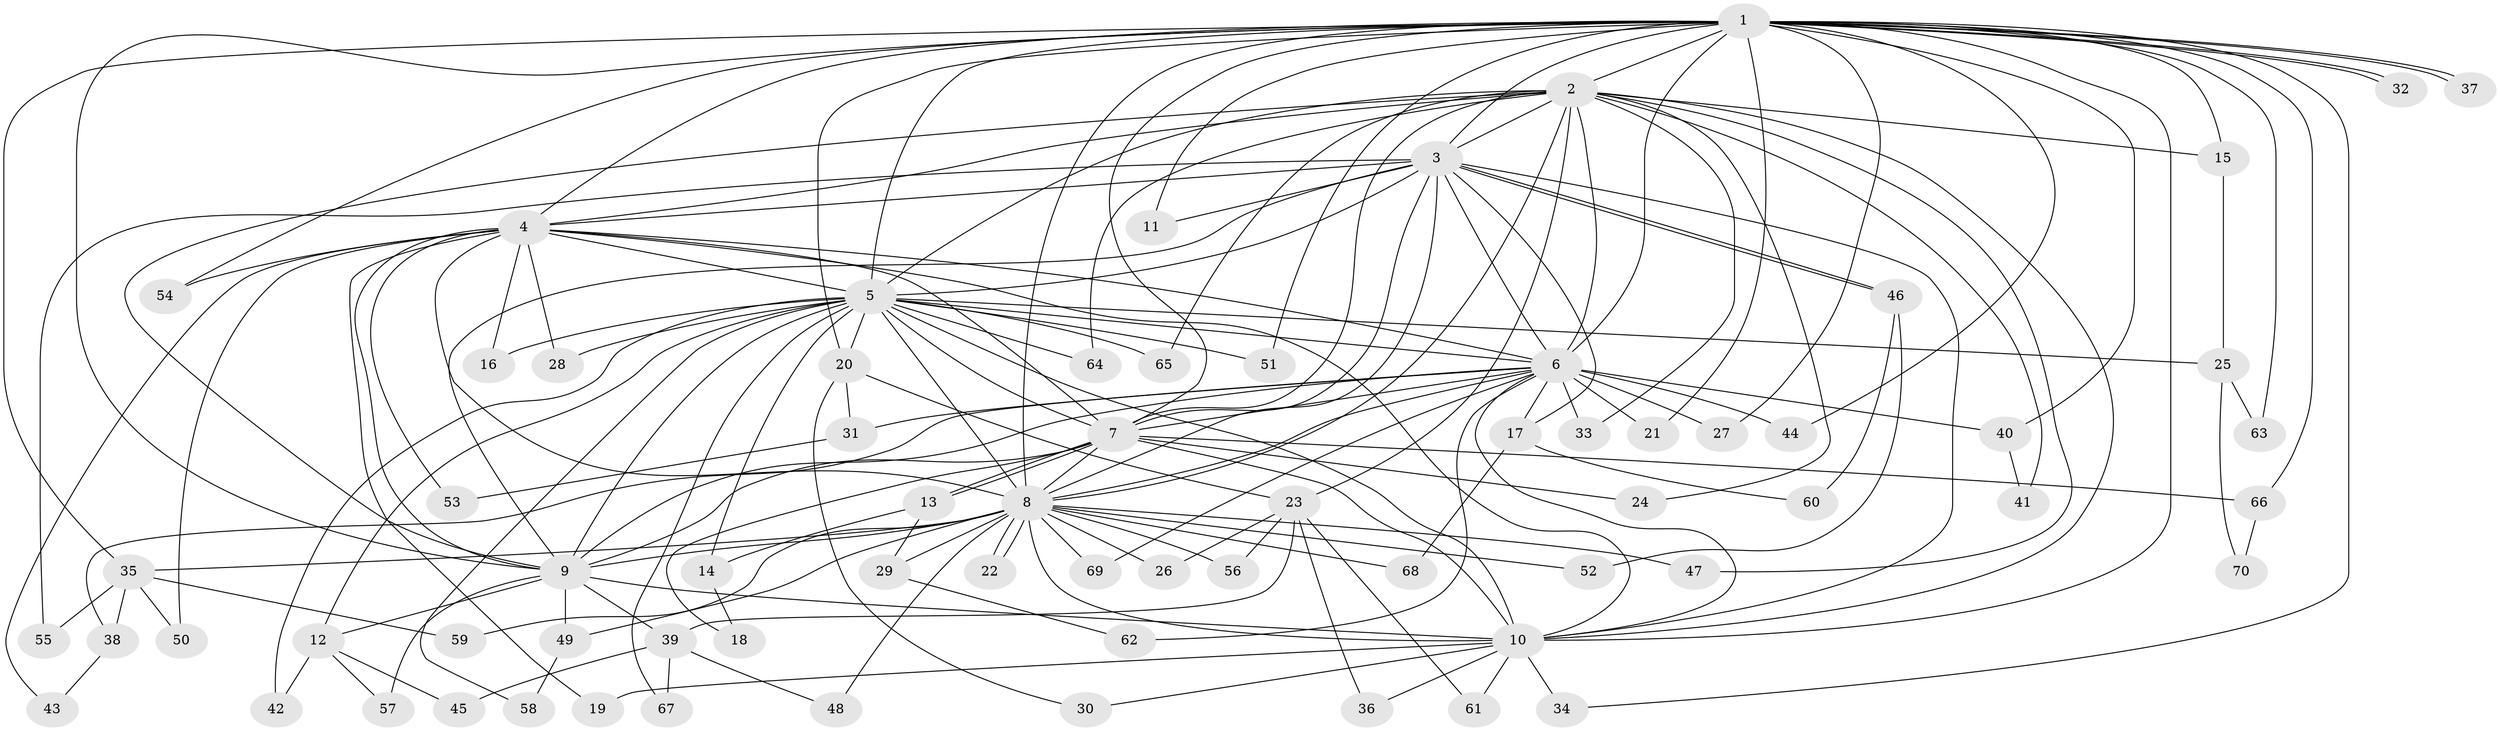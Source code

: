 // Generated by graph-tools (version 1.1) at 2025/13/03/09/25 04:13:40]
// undirected, 70 vertices, 165 edges
graph export_dot {
graph [start="1"]
  node [color=gray90,style=filled];
  1;
  2;
  3;
  4;
  5;
  6;
  7;
  8;
  9;
  10;
  11;
  12;
  13;
  14;
  15;
  16;
  17;
  18;
  19;
  20;
  21;
  22;
  23;
  24;
  25;
  26;
  27;
  28;
  29;
  30;
  31;
  32;
  33;
  34;
  35;
  36;
  37;
  38;
  39;
  40;
  41;
  42;
  43;
  44;
  45;
  46;
  47;
  48;
  49;
  50;
  51;
  52;
  53;
  54;
  55;
  56;
  57;
  58;
  59;
  60;
  61;
  62;
  63;
  64;
  65;
  66;
  67;
  68;
  69;
  70;
  1 -- 2;
  1 -- 3;
  1 -- 4;
  1 -- 5;
  1 -- 6;
  1 -- 7;
  1 -- 8;
  1 -- 9;
  1 -- 10;
  1 -- 11;
  1 -- 15;
  1 -- 20;
  1 -- 21;
  1 -- 27;
  1 -- 32;
  1 -- 32;
  1 -- 34;
  1 -- 35;
  1 -- 37;
  1 -- 37;
  1 -- 40;
  1 -- 44;
  1 -- 51;
  1 -- 54;
  1 -- 63;
  1 -- 66;
  2 -- 3;
  2 -- 4;
  2 -- 5;
  2 -- 6;
  2 -- 7;
  2 -- 8;
  2 -- 9;
  2 -- 10;
  2 -- 15;
  2 -- 23;
  2 -- 24;
  2 -- 33;
  2 -- 41;
  2 -- 47;
  2 -- 64;
  2 -- 65;
  3 -- 4;
  3 -- 5;
  3 -- 6;
  3 -- 7;
  3 -- 8;
  3 -- 9;
  3 -- 10;
  3 -- 11;
  3 -- 17;
  3 -- 46;
  3 -- 46;
  3 -- 55;
  4 -- 5;
  4 -- 6;
  4 -- 7;
  4 -- 8;
  4 -- 9;
  4 -- 10;
  4 -- 16;
  4 -- 19;
  4 -- 28;
  4 -- 43;
  4 -- 50;
  4 -- 53;
  4 -- 54;
  5 -- 6;
  5 -- 7;
  5 -- 8;
  5 -- 9;
  5 -- 10;
  5 -- 12;
  5 -- 14;
  5 -- 16;
  5 -- 20;
  5 -- 25;
  5 -- 28;
  5 -- 42;
  5 -- 51;
  5 -- 58;
  5 -- 64;
  5 -- 65;
  5 -- 67;
  6 -- 7;
  6 -- 8;
  6 -- 9;
  6 -- 10;
  6 -- 17;
  6 -- 21;
  6 -- 27;
  6 -- 31;
  6 -- 33;
  6 -- 38;
  6 -- 40;
  6 -- 44;
  6 -- 62;
  6 -- 69;
  7 -- 8;
  7 -- 9;
  7 -- 10;
  7 -- 13;
  7 -- 13;
  7 -- 18;
  7 -- 24;
  7 -- 66;
  8 -- 9;
  8 -- 10;
  8 -- 22;
  8 -- 22;
  8 -- 26;
  8 -- 29;
  8 -- 35;
  8 -- 47;
  8 -- 48;
  8 -- 49;
  8 -- 52;
  8 -- 56;
  8 -- 59;
  8 -- 68;
  8 -- 69;
  9 -- 10;
  9 -- 12;
  9 -- 39;
  9 -- 49;
  9 -- 57;
  10 -- 19;
  10 -- 30;
  10 -- 34;
  10 -- 36;
  10 -- 61;
  12 -- 42;
  12 -- 45;
  12 -- 57;
  13 -- 14;
  13 -- 29;
  14 -- 18;
  15 -- 25;
  17 -- 60;
  17 -- 68;
  20 -- 23;
  20 -- 30;
  20 -- 31;
  23 -- 26;
  23 -- 36;
  23 -- 39;
  23 -- 56;
  23 -- 61;
  25 -- 63;
  25 -- 70;
  29 -- 62;
  31 -- 53;
  35 -- 38;
  35 -- 50;
  35 -- 55;
  35 -- 59;
  38 -- 43;
  39 -- 45;
  39 -- 48;
  39 -- 67;
  40 -- 41;
  46 -- 52;
  46 -- 60;
  49 -- 58;
  66 -- 70;
}
